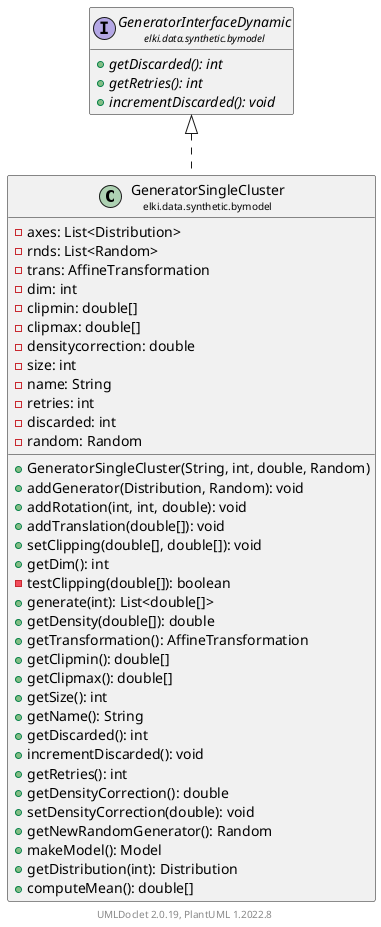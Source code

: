 @startuml
    remove .*\.(Instance|Par|Parameterizer|Factory)$
    set namespaceSeparator none
    hide empty fields
    hide empty methods

    class "<size:14>GeneratorSingleCluster\n<size:10>elki.data.synthetic.bymodel" as elki.data.synthetic.bymodel.GeneratorSingleCluster [[GeneratorSingleCluster.html]] {
        -axes: List<Distribution>
        -rnds: List<Random>
        -trans: AffineTransformation
        -dim: int
        -clipmin: double[]
        -clipmax: double[]
        -densitycorrection: double
        -size: int
        -name: String
        -retries: int
        -discarded: int
        -random: Random
        +GeneratorSingleCluster(String, int, double, Random)
        +addGenerator(Distribution, Random): void
        +addRotation(int, int, double): void
        +addTranslation(double[]): void
        +setClipping(double[], double[]): void
        +getDim(): int
        -testClipping(double[]): boolean
        +generate(int): List<double[]>
        +getDensity(double[]): double
        +getTransformation(): AffineTransformation
        +getClipmin(): double[]
        +getClipmax(): double[]
        +getSize(): int
        +getName(): String
        +getDiscarded(): int
        +incrementDiscarded(): void
        +getRetries(): int
        +getDensityCorrection(): double
        +setDensityCorrection(double): void
        +getNewRandomGenerator(): Random
        +makeModel(): Model
        +getDistribution(int): Distribution
        +computeMean(): double[]
    }

    interface "<size:14>GeneratorInterfaceDynamic\n<size:10>elki.data.synthetic.bymodel" as elki.data.synthetic.bymodel.GeneratorInterfaceDynamic [[GeneratorInterfaceDynamic.html]] {
        {abstract} +getDiscarded(): int
        {abstract} +getRetries(): int
        {abstract} +incrementDiscarded(): void
    }

    elki.data.synthetic.bymodel.GeneratorInterfaceDynamic <|.. elki.data.synthetic.bymodel.GeneratorSingleCluster

    center footer UMLDoclet 2.0.19, PlantUML 1.2022.8
@enduml
